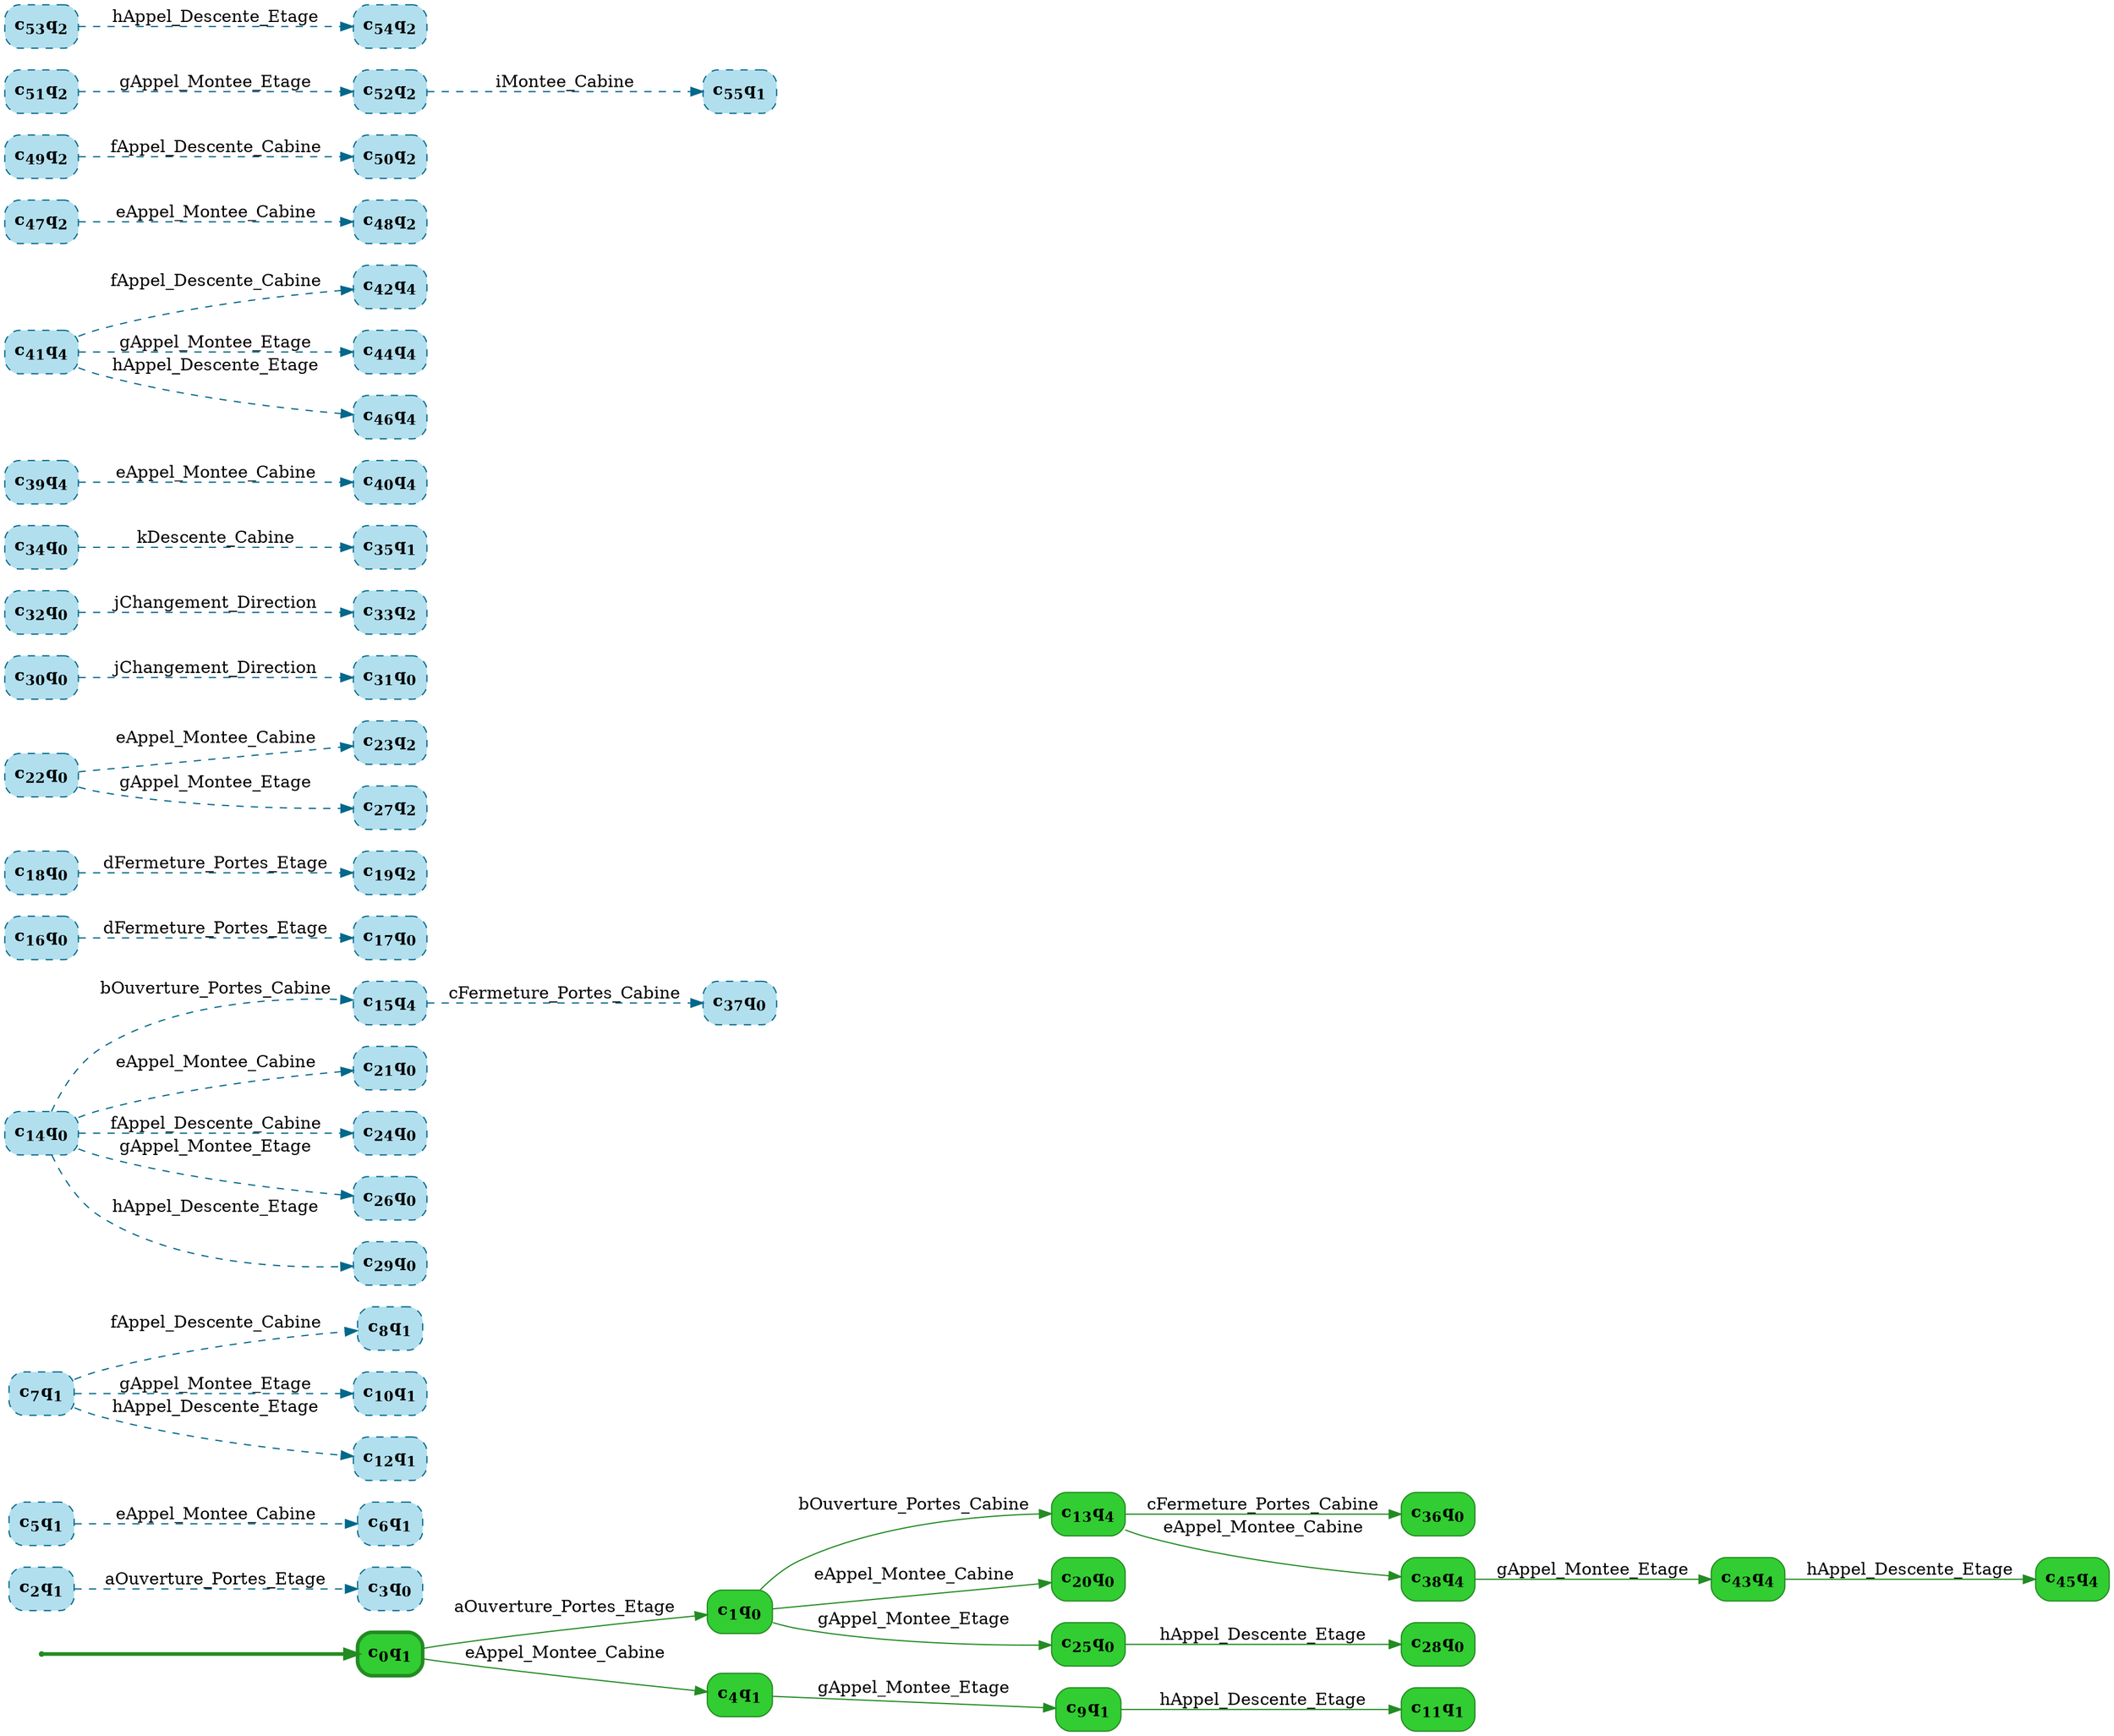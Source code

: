 digraph g {

	rankdir="LR"

	__invisible__[shape="point", color="forestgreen"]
	c0q1[label=<<b>c<sub>0</sub>q<sub>1</sub></b>>, shape="box", style="rounded, filled", fillcolor="limegreen", color="forestgreen", penwidth=3] // Initial
	c1q0[label=<<b>c<sub>1</sub>q<sub>0</sub></b>>, shape="box", style="rounded, filled", fillcolor="limegreen", color="forestgreen"]
	c13q4[label=<<b>c<sub>13</sub>q<sub>4</sub></b>>, shape="box", style="rounded, filled", fillcolor="limegreen", color="forestgreen"]
	c36q0[label=<<b>c<sub>36</sub>q<sub>0</sub></b>>, shape="box", style="rounded, filled", fillcolor="limegreen", color="forestgreen"]
	c38q4[label=<<b>c<sub>38</sub>q<sub>4</sub></b>>, shape="box", style="rounded, filled", fillcolor="limegreen", color="forestgreen"]
	c43q4[label=<<b>c<sub>43</sub>q<sub>4</sub></b>>, shape="box", style="rounded, filled", fillcolor="limegreen", color="forestgreen"]
	c45q4[label=<<b>c<sub>45</sub>q<sub>4</sub></b>>, shape="box", style="rounded, filled", fillcolor="limegreen", color="forestgreen"]
	c20q0[label=<<b>c<sub>20</sub>q<sub>0</sub></b>>, shape="box", style="rounded, filled", fillcolor="limegreen", color="forestgreen"]
	c25q0[label=<<b>c<sub>25</sub>q<sub>0</sub></b>>, shape="box", style="rounded, filled", fillcolor="limegreen", color="forestgreen"]
	c28q0[label=<<b>c<sub>28</sub>q<sub>0</sub></b>>, shape="box", style="rounded, filled", fillcolor="limegreen", color="forestgreen"]
	c4q1[label=<<b>c<sub>4</sub>q<sub>1</sub></b>>, shape="box", style="rounded, filled", fillcolor="limegreen", color="forestgreen"]
	c9q1[label=<<b>c<sub>9</sub>q<sub>1</sub></b>>, shape="box", style="rounded, filled", fillcolor="limegreen", color="forestgreen"]
	c11q1[label=<<b>c<sub>11</sub>q<sub>1</sub></b>>, shape="box", style="rounded, filled", fillcolor="limegreen", color="forestgreen"]
	c2q1[label=<<b>c<sub>2</sub>q<sub>1</sub></b>>, shape="box", style="rounded, filled, dashed", fillcolor="lightblue2", color="deepskyblue4"]
	c3q0[label=<<b>c<sub>3</sub>q<sub>0</sub></b>>, shape="box", style="rounded, filled, dashed", fillcolor="lightblue2", color="deepskyblue4"]
	c5q1[label=<<b>c<sub>5</sub>q<sub>1</sub></b>>, shape="box", style="rounded, filled, dashed", fillcolor="lightblue2", color="deepskyblue4"]
	c6q1[label=<<b>c<sub>6</sub>q<sub>1</sub></b>>, shape="box", style="rounded, filled, dashed", fillcolor="lightblue2", color="deepskyblue4"]
	c7q1[label=<<b>c<sub>7</sub>q<sub>1</sub></b>>, shape="box", style="rounded, filled, dashed", fillcolor="lightblue2", color="deepskyblue4"]
	c8q1[label=<<b>c<sub>8</sub>q<sub>1</sub></b>>, shape="box", style="rounded, filled, dashed", fillcolor="lightblue2", color="deepskyblue4"]
	c10q1[label=<<b>c<sub>10</sub>q<sub>1</sub></b>>, shape="box", style="rounded, filled, dashed", fillcolor="lightblue2", color="deepskyblue4"]
	c12q1[label=<<b>c<sub>12</sub>q<sub>1</sub></b>>, shape="box", style="rounded, filled, dashed", fillcolor="lightblue2", color="deepskyblue4"]
	c14q0[label=<<b>c<sub>14</sub>q<sub>0</sub></b>>, shape="box", style="rounded, filled, dashed", fillcolor="lightblue2", color="deepskyblue4"]
	c15q4[label=<<b>c<sub>15</sub>q<sub>4</sub></b>>, shape="box", style="rounded, filled, dashed", fillcolor="lightblue2", color="deepskyblue4"]
	c16q0[label=<<b>c<sub>16</sub>q<sub>0</sub></b>>, shape="box", style="rounded, filled, dashed", fillcolor="lightblue2", color="deepskyblue4"]
	c17q0[label=<<b>c<sub>17</sub>q<sub>0</sub></b>>, shape="box", style="rounded, filled, dashed", fillcolor="lightblue2", color="deepskyblue4"]
	c18q0[label=<<b>c<sub>18</sub>q<sub>0</sub></b>>, shape="box", style="rounded, filled, dashed", fillcolor="lightblue2", color="deepskyblue4"]
	c19q2[label=<<b>c<sub>19</sub>q<sub>2</sub></b>>, shape="box", style="rounded, filled, dashed", fillcolor="lightblue2", color="deepskyblue4"]
	c21q0[label=<<b>c<sub>21</sub>q<sub>0</sub></b>>, shape="box", style="rounded, filled, dashed", fillcolor="lightblue2", color="deepskyblue4"]
	c22q0[label=<<b>c<sub>22</sub>q<sub>0</sub></b>>, shape="box", style="rounded, filled, dashed", fillcolor="lightblue2", color="deepskyblue4"]
	c23q2[label=<<b>c<sub>23</sub>q<sub>2</sub></b>>, shape="box", style="rounded, filled, dashed", fillcolor="lightblue2", color="deepskyblue4"]
	c24q0[label=<<b>c<sub>24</sub>q<sub>0</sub></b>>, shape="box", style="rounded, filled, dashed", fillcolor="lightblue2", color="deepskyblue4"]
	c26q0[label=<<b>c<sub>26</sub>q<sub>0</sub></b>>, shape="box", style="rounded, filled, dashed", fillcolor="lightblue2", color="deepskyblue4"]
	c27q2[label=<<b>c<sub>27</sub>q<sub>2</sub></b>>, shape="box", style="rounded, filled, dashed", fillcolor="lightblue2", color="deepskyblue4"]
	c29q0[label=<<b>c<sub>29</sub>q<sub>0</sub></b>>, shape="box", style="rounded, filled, dashed", fillcolor="lightblue2", color="deepskyblue4"]
	c30q0[label=<<b>c<sub>30</sub>q<sub>0</sub></b>>, shape="box", style="rounded, filled, dashed", fillcolor="lightblue2", color="deepskyblue4"]
	c31q0[label=<<b>c<sub>31</sub>q<sub>0</sub></b>>, shape="box", style="rounded, filled, dashed", fillcolor="lightblue2", color="deepskyblue4"]
	c32q0[label=<<b>c<sub>32</sub>q<sub>0</sub></b>>, shape="box", style="rounded, filled, dashed", fillcolor="lightblue2", color="deepskyblue4"]
	c33q2[label=<<b>c<sub>33</sub>q<sub>2</sub></b>>, shape="box", style="rounded, filled, dashed", fillcolor="lightblue2", color="deepskyblue4"]
	c34q0[label=<<b>c<sub>34</sub>q<sub>0</sub></b>>, shape="box", style="rounded, filled, dashed", fillcolor="lightblue2", color="deepskyblue4"]
	c35q1[label=<<b>c<sub>35</sub>q<sub>1</sub></b>>, shape="box", style="rounded, filled, dashed", fillcolor="lightblue2", color="deepskyblue4"]
	c37q0[label=<<b>c<sub>37</sub>q<sub>0</sub></b>>, shape="box", style="rounded, filled, dashed", fillcolor="lightblue2", color="deepskyblue4"]
	c39q4[label=<<b>c<sub>39</sub>q<sub>4</sub></b>>, shape="box", style="rounded, filled, dashed", fillcolor="lightblue2", color="deepskyblue4"]
	c40q4[label=<<b>c<sub>40</sub>q<sub>4</sub></b>>, shape="box", style="rounded, filled, dashed", fillcolor="lightblue2", color="deepskyblue4"]
	c41q4[label=<<b>c<sub>41</sub>q<sub>4</sub></b>>, shape="box", style="rounded, filled, dashed", fillcolor="lightblue2", color="deepskyblue4"]
	c42q4[label=<<b>c<sub>42</sub>q<sub>4</sub></b>>, shape="box", style="rounded, filled, dashed", fillcolor="lightblue2", color="deepskyblue4"]
	c44q4[label=<<b>c<sub>44</sub>q<sub>4</sub></b>>, shape="box", style="rounded, filled, dashed", fillcolor="lightblue2", color="deepskyblue4"]
	c46q4[label=<<b>c<sub>46</sub>q<sub>4</sub></b>>, shape="box", style="rounded, filled, dashed", fillcolor="lightblue2", color="deepskyblue4"]
	c47q2[label=<<b>c<sub>47</sub>q<sub>2</sub></b>>, shape="box", style="rounded, filled, dashed", fillcolor="lightblue2", color="deepskyblue4"]
	c48q2[label=<<b>c<sub>48</sub>q<sub>2</sub></b>>, shape="box", style="rounded, filled, dashed", fillcolor="lightblue2", color="deepskyblue4"]
	c49q2[label=<<b>c<sub>49</sub>q<sub>2</sub></b>>, shape="box", style="rounded, filled, dashed", fillcolor="lightblue2", color="deepskyblue4"]
	c50q2[label=<<b>c<sub>50</sub>q<sub>2</sub></b>>, shape="box", style="rounded, filled, dashed", fillcolor="lightblue2", color="deepskyblue4"]
	c51q2[label=<<b>c<sub>51</sub>q<sub>2</sub></b>>, shape="box", style="rounded, filled, dashed", fillcolor="lightblue2", color="deepskyblue4"]
	c52q2[label=<<b>c<sub>52</sub>q<sub>2</sub></b>>, shape="box", style="rounded, filled, dashed", fillcolor="lightblue2", color="deepskyblue4"]
	c53q2[label=<<b>c<sub>53</sub>q<sub>2</sub></b>>, shape="box", style="rounded, filled, dashed", fillcolor="lightblue2", color="deepskyblue4"]
	c54q2[label=<<b>c<sub>54</sub>q<sub>2</sub></b>>, shape="box", style="rounded, filled, dashed", fillcolor="lightblue2", color="deepskyblue4"]
	c55q1[label=<<b>c<sub>55</sub>q<sub>1</sub></b>>, shape="box", style="rounded, filled, dashed", fillcolor="lightblue2", color="deepskyblue4"]

	__invisible__ -> c0q1[penwidth=3, color="forestgreen"]
	c0q1 -> c1q0[label=<aOuverture_Portes_Etage>, color="forestgreen"]
	c1q0 -> c13q4[label=<bOuverture_Portes_Cabine>, color="forestgreen"]
	c13q4 -> c36q0[label=<cFermeture_Portes_Cabine>, color="forestgreen"]
	c13q4 -> c38q4[label=<eAppel_Montee_Cabine>, color="forestgreen"]
	c38q4 -> c43q4[label=<gAppel_Montee_Etage>, color="forestgreen"]
	c43q4 -> c45q4[label=<hAppel_Descente_Etage>, color="forestgreen"]
	c1q0 -> c20q0[label=<eAppel_Montee_Cabine>, color="forestgreen"]
	c1q0 -> c25q0[label=<gAppel_Montee_Etage>, color="forestgreen"]
	c25q0 -> c28q0[label=<hAppel_Descente_Etage>, color="forestgreen"]
	c0q1 -> c4q1[label=<eAppel_Montee_Cabine>, color="forestgreen"]
	c4q1 -> c9q1[label=<gAppel_Montee_Etage>, color="forestgreen"]
	c9q1 -> c11q1[label=<hAppel_Descente_Etage>, color="forestgreen"]
	c2q1 -> c3q0[label=<aOuverture_Portes_Etage>, color="deepskyblue4", style="dashed"]
	c5q1 -> c6q1[label=<eAppel_Montee_Cabine>, color="deepskyblue4", style="dashed"]
	c7q1 -> c8q1[label=<fAppel_Descente_Cabine>, color="deepskyblue4", style="dashed"]
	c7q1 -> c10q1[label=<gAppel_Montee_Etage>, color="deepskyblue4", style="dashed"]
	c7q1 -> c12q1[label=<hAppel_Descente_Etage>, color="deepskyblue4", style="dashed"]
	c14q0 -> c15q4[label=<bOuverture_Portes_Cabine>, color="deepskyblue4", style="dashed"]
	c16q0 -> c17q0[label=<dFermeture_Portes_Etage>, color="deepskyblue4", style="dashed"]
	c18q0 -> c19q2[label=<dFermeture_Portes_Etage>, color="deepskyblue4", style="dashed"]
	c14q0 -> c21q0[label=<eAppel_Montee_Cabine>, color="deepskyblue4", style="dashed"]
	c22q0 -> c23q2[label=<eAppel_Montee_Cabine>, color="deepskyblue4", style="dashed"]
	c14q0 -> c24q0[label=<fAppel_Descente_Cabine>, color="deepskyblue4", style="dashed"]
	c14q0 -> c26q0[label=<gAppel_Montee_Etage>, color="deepskyblue4", style="dashed"]
	c22q0 -> c27q2[label=<gAppel_Montee_Etage>, color="deepskyblue4", style="dashed"]
	c14q0 -> c29q0[label=<hAppel_Descente_Etage>, color="deepskyblue4", style="dashed"]
	c30q0 -> c31q0[label=<jChangement_Direction>, color="deepskyblue4", style="dashed"]
	c32q0 -> c33q2[label=<jChangement_Direction>, color="deepskyblue4", style="dashed"]
	c34q0 -> c35q1[label=<kDescente_Cabine>, color="deepskyblue4", style="dashed"]
	c15q4 -> c37q0[label=<cFermeture_Portes_Cabine>, color="deepskyblue4", style="dashed"]
	c39q4 -> c40q4[label=<eAppel_Montee_Cabine>, color="deepskyblue4", style="dashed"]
	c41q4 -> c42q4[label=<fAppel_Descente_Cabine>, color="deepskyblue4", style="dashed"]
	c41q4 -> c44q4[label=<gAppel_Montee_Etage>, color="deepskyblue4", style="dashed"]
	c41q4 -> c46q4[label=<hAppel_Descente_Etage>, color="deepskyblue4", style="dashed"]
	c47q2 -> c48q2[label=<eAppel_Montee_Cabine>, color="deepskyblue4", style="dashed"]
	c49q2 -> c50q2[label=<fAppel_Descente_Cabine>, color="deepskyblue4", style="dashed"]
	c51q2 -> c52q2[label=<gAppel_Montee_Etage>, color="deepskyblue4", style="dashed"]
	c53q2 -> c54q2[label=<hAppel_Descente_Etage>, color="deepskyblue4", style="dashed"]
	c52q2 -> c55q1[label=<iMontee_Cabine>, color="deepskyblue4", style="dashed"]

}
